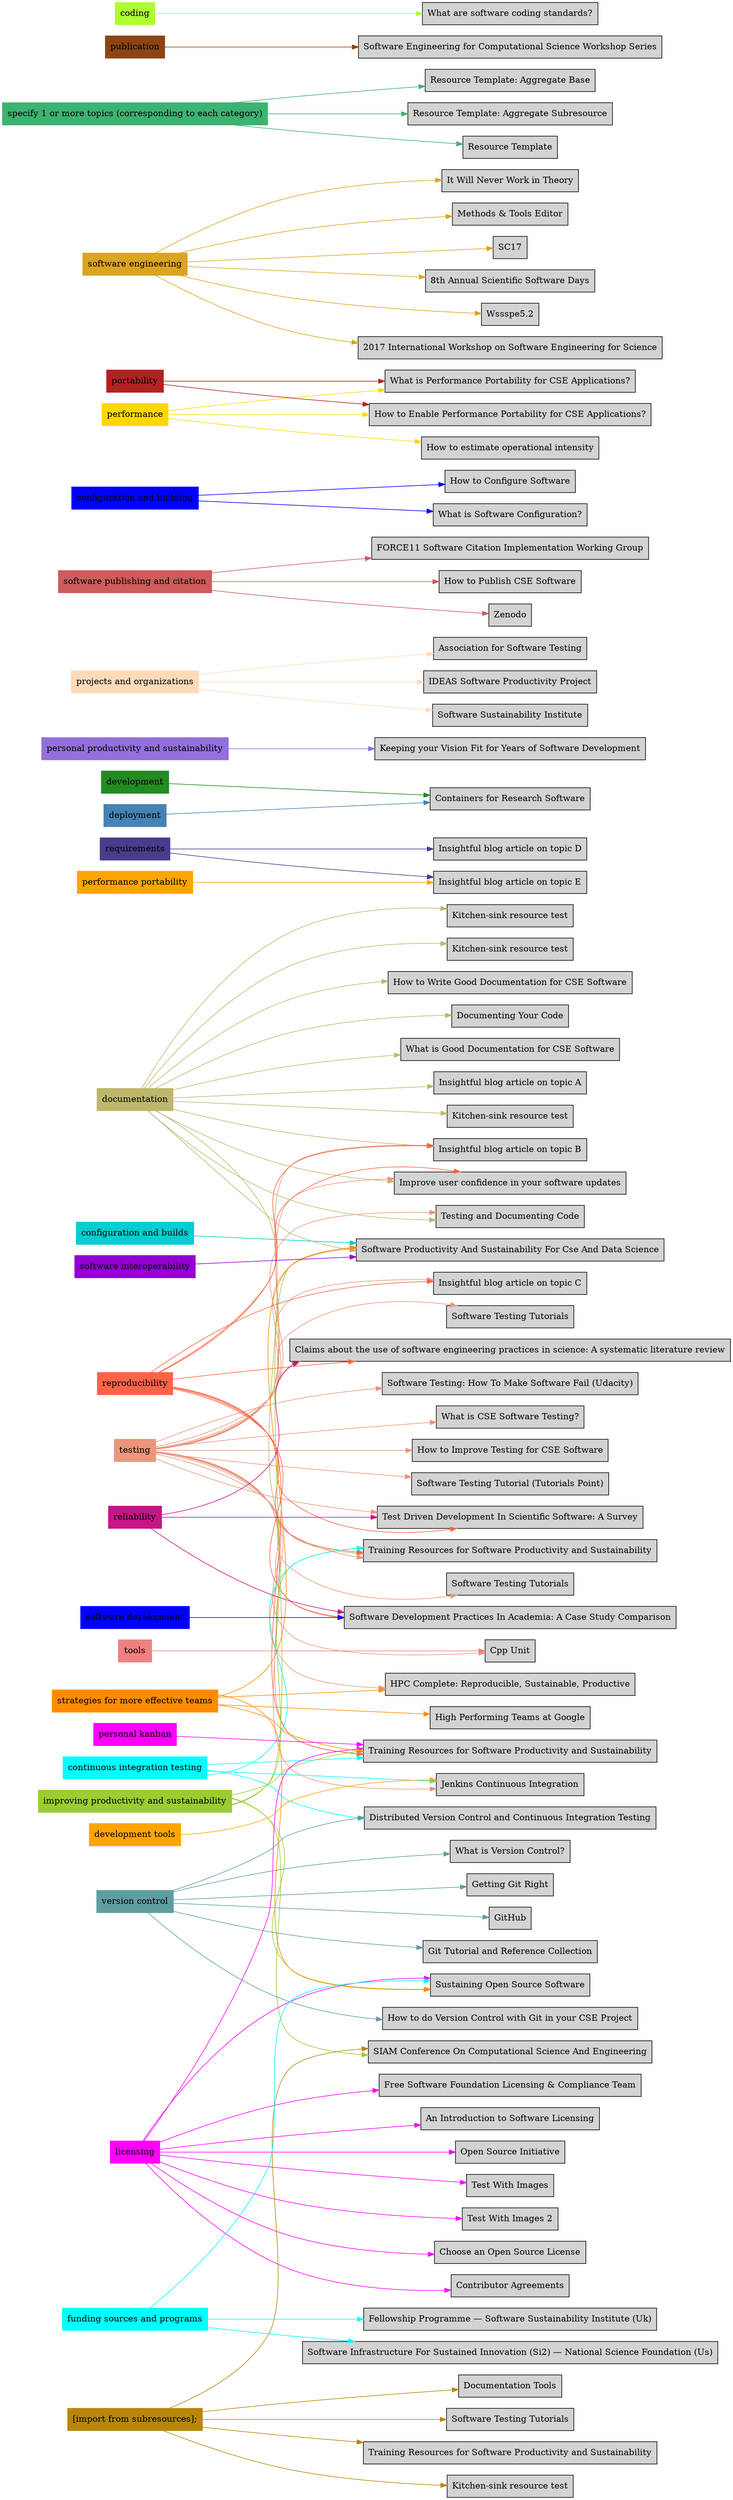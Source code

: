 digraph bettersoftware {
            rankdir = LR;
            ratio = fill;
            node [style=filled];
            node [shape = box];
"documentation" [color="darkkhaki"];
"documentation" ->  "BlogArticleSkeletonA.md" [color="darkkhaki"];
"BlogArticleSkeletonA.md" [label="Insightful blog article on topic A" URL="http://bss.parallactic.com/resources/insightful-blog-article-on-topic-a"];
"testing" [color="darksalmon"];
"testing" ->  "BlogArticleSkeletonB.md" [color="darksalmon"];
"BlogArticleSkeletonB.md" [label="Insightful blog article on topic B" URL="http://bss.parallactic.com/resources/insightful-blog-article-on-topic-b"];
"reproducibility" [color="tomato"];
"reproducibility" ->  "BlogArticleSkeletonB.md" [color="tomato"];
"BlogArticleSkeletonB.md" [label="Insightful blog article on topic B" URL="http://bss.parallactic.com/resources/insightful-blog-article-on-topic-b"];
"documentation" ->  "BlogArticleSkeletonB.md" [color="darkkhaki"];
"BlogArticleSkeletonB.md" [label="Insightful blog article on topic B" URL="http://bss.parallactic.com/resources/insightful-blog-article-on-topic-b"];
"testing" ->  "BlogArticleSkeletonC.md" [color="darksalmon"];
"BlogArticleSkeletonC.md" [label="Insightful blog article on topic C" URL="http://bss.parallactic.com/resources/insightful-blog-article-on-topic-c"];
"reproducibility" ->  "BlogArticleSkeletonC.md" [color="tomato"];
"BlogArticleSkeletonC.md" [label="Insightful blog article on topic C" URL="http://bss.parallactic.com/resources/insightful-blog-article-on-topic-c"];
"requirements" [color="darkslateblue"];
"requirements" ->  "BlogArticleSkeletonD.md" [color="darkslateblue"];
"BlogArticleSkeletonD.md" [label="Insightful blog article on topic D" URL="http://bss.parallactic.com/resources/insightful-blog-article-on-topic-d"];
"requirements" ->  "BlogArticleSkeletonE.md" [color="darkslateblue"];
"BlogArticleSkeletonE.md" [label="Insightful blog article on topic E" URL="http://bss.parallactic.com/resources/insightful-blog-article-on-topic-e"];
"performance portability" [color="orange"];
"performance portability" ->  "BlogArticleSkeletonE.md" [color="orange"];
"BlogArticleSkeletonE.md" [label="Insightful blog article on topic E" URL="http://bss.parallactic.com/resources/insightful-blog-article-on-topic-e"];
"testing" ->  "ImproveUserConfidenceInSwUpdates.md" [color="darksalmon"];
"ImproveUserConfidenceInSwUpdates.md" [label="Improve user confidence in your software updates" URL="http://bss.parallactic.com/resources/improve-user-confidence-in-your-software-updates"];
"reproducibility" ->  "ImproveUserConfidenceInSwUpdates.md" [color="tomato"];
"ImproveUserConfidenceInSwUpdates.md" [label="Improve user confidence in your software updates" URL="http://bss.parallactic.com/resources/improve-user-confidence-in-your-software-updates"];
"documentation" ->  "ImproveUserConfidenceInSwUpdates.md" [color="darkkhaki"];
"ImproveUserConfidenceInSwUpdates.md" [label="Improve user confidence in your software updates" URL="http://bss.parallactic.com/resources/improve-user-confidence-in-your-software-updates"];
"development" [color="forestgreen"];
"development" ->  "ContainersForResearchSw.md" [color="forestgreen"];
"ContainersForResearchSw.md" [label="Containers for Research Software" URL="http://bss.parallactic.com/resources/containers-for-research-software"];
"deployment" [color="steelblue"];
"deployment" ->  "ContainersForResearchSw.md" [color="steelblue"];
"ContainersForResearchSw.md" [label="Containers for Research Software" URL="http://bss.parallactic.com/resources/containers-for-research-software"];
"personal productivity and sustainability" [color="mediumpurple"];
"personal productivity and sustainability" ->  "VisionFitnessForSoftwareProductivity.md" [color="mediumpurple"];
"VisionFitnessForSoftwareProductivity.md" [label="Keeping your Vision Fit for Years of Software Development" URL="http://bss.parallactic.com/resources/keeping-your-vision-fit-for-years-of-software-development"];
"projects and organizations" [color="peachpuff"];
"projects and organizations" ->  "AssociationForSoftwareTesting.md" [color="peachpuff"];
"AssociationForSoftwareTesting.md" [label="Association for Software Testing" URL="http://bss.parallactic.com/resources/association-for-software-testing"];
"improving productivity and sustainability" [color="yellowgreen"];
"improving productivity and sustainability" ->  "BestPracticesForHPCSwDevelopersWebinarSeries.md" [color="yellowgreen"];
"BestPracticesForHPCSwDevelopersWebinarSeries.md" [label="Training Resources for Software Productivity and Sustainability" URL="http://bss.parallactic.com/resources/training-resources-for-software-productivity-and-sustainability"];
"reproducibility" ->  "BestPracticesForHPCSwDevelopersWebinarSeries.md" [color="tomato"];
"BestPracticesForHPCSwDevelopersWebinarSeries.md" [label="Training Resources for Software Productivity and Sustainability" URL="http://bss.parallactic.com/resources/training-resources-for-software-productivity-and-sustainability"];
"testing" ->  "BestPracticesForHPCSwDevelopersWebinarSeries.md" [color="darksalmon"];
"BestPracticesForHPCSwDevelopersWebinarSeries.md" [label="Training Resources for Software Productivity and Sustainability" URL="http://bss.parallactic.com/resources/training-resources-for-software-productivity-and-sustainability"];
"continuous integration testing" [color="aqua"];
"continuous integration testing" ->  "BestPracticesForHPCSwDevelopersWebinarSeries.md" [color="aqua"];
"BestPracticesForHPCSwDevelopersWebinarSeries.md" [label="Training Resources for Software Productivity and Sustainability" URL="http://bss.parallactic.com/resources/training-resources-for-software-productivity-and-sustainability"];
"documentation" ->  "BestPracticesForHPCSwDevelopersWebinarSeries.md" [color="darkkhaki"];
"BestPracticesForHPCSwDevelopersWebinarSeries.md" [label="Training Resources for Software Productivity and Sustainability" URL="http://bss.parallactic.com/resources/training-resources-for-software-productivity-and-sustainability"];
"licensing" [color="fuchsia"];
"licensing" ->  "ChooseALicense.md" [color="fuchsia"];
"ChooseALicense.md" [label="Choose an Open Source License" URL="http://bss.parallactic.com/resources/choose-an-open-source-license"];
"testing" ->  "ClaimsAboutSoftwareEnginScienceReview.md" [color="darksalmon"];
"ClaimsAboutSoftwareEnginScienceReview.md" [label="Claims about the use of software engineering practices in science: A systematic literature review", URL="http://bss.parallactic.com/resources/claims-about-the-use-of-software-engineering-practices-in-science-a-systematic-literature-review"];
"reliability" [color="mediumvioletred"];
"reliability" ->  "ClaimsAboutSoftwareEnginScienceReview.md" [color="mediumvioletred"];
"reproducibility" ->  "ClaimsAboutSoftwareEnginScienceReview.md" [color="tomato"];
"licensing" ->  "ContributorAgreements.md" [color="fuchsia"];
"ContributorAgreements.md" [label="Contributor Agreements" URL="http://bss.parallactic.com/resources/contributor-agreements"];
"testing" ->  "CppUnit.md" [color="darksalmon"];
"CppUnit.md" [label="Cpp Unit" URL="http://bss.parallactic.com/resources/cpp-unit"];
"tools" [color="lightcoral"];
"tools" ->  "CppUnit.md" [color="lightcoral"];
"improving productivity and sustainability" ->  "CseCollaborationThroughSoftwareImprovingProductivityAndSustainability.SIAM-CSE17.md" [color="yellowgreen"];
"CseCollaborationThroughSoftwareImprovingProductivityAndSustainability.SIAM-CSE17.md" [label="Training Resources for Software Productivity and Sustainability" URL="http://bss.parallactic.com/resources/training-resources-for-software-productivity-and-sustainability"];
"reproducibility" ->  "CseCollaborationThroughSoftwareImprovingProductivityAndSustainability.SIAM-CSE17.md" [color="tomato"];
"CseCollaborationThroughSoftwareImprovingProductivityAndSustainability.SIAM-CSE17.md" [label="Training Resources for Software Productivity and Sustainability" URL="http://bss.parallactic.com/resources/training-resources-for-software-productivity-and-sustainability"];
"testing" ->  "CseCollaborationThroughSoftwareImprovingProductivityAndSustainability.SIAM-CSE17.md" [color="darksalmon"];
"CseCollaborationThroughSoftwareImprovingProductivityAndSustainability.SIAM-CSE17.md" [label="Training Resources for Software Productivity and Sustainability" URL="http://bss.parallactic.com/resources/training-resources-for-software-productivity-and-sustainability"];
"continuous integration testing" ->  "CseCollaborationThroughSoftwareImprovingProductivityAndSustainability.SIAM-CSE17.md" [color="aqua"];
"CseCollaborationThroughSoftwareImprovingProductivityAndSustainability.SIAM-CSE17.md" [label="Training Resources for Software Productivity and Sustainability" URL="http://bss.parallactic.com/resources/training-resources-for-software-productivity-and-sustainability"];
"licensing" ->  "CseCollaborationThroughSoftwareImprovingProductivityAndSustainability.SIAM-CSE17.md" [color="fuchsia"];
"CseCollaborationThroughSoftwareImprovingProductivityAndSustainability.SIAM-CSE17.md" [label="Training Resources for Software Productivity and Sustainability" URL="http://bss.parallactic.com/resources/training-resources-for-software-productivity-and-sustainability"];
"strategies for more effective teams" [color="darkorange"];
"strategies for more effective teams" ->  "CseCollaborationThroughSoftwareImprovingProductivityAndSustainability.SIAM-CSE17.md" [color="darkorange"];
"CseCollaborationThroughSoftwareImprovingProductivityAndSustainability.SIAM-CSE17.md" [label="Training Resources for Software Productivity and Sustainability" URL="http://bss.parallactic.com/resources/training-resources-for-software-productivity-and-sustainability"];
"personal kanban" [color="fuchsia"];
"personal kanban" ->  "CseCollaborationThroughSoftwareImprovingProductivityAndSustainability.SIAM-CSE17.md" [color="fuchsia"];
"CseCollaborationThroughSoftwareImprovingProductivityAndSustainability.SIAM-CSE17.md" [label="Training Resources for Software Productivity and Sustainability" URL="http://bss.parallactic.com/resources/training-resources-for-software-productivity-and-sustainability"];
"continuous integration testing" ->  "DistributedVersionControlAndContinuousIntegrationTesting.md" [color="aqua"];
"DistributedVersionControlAndContinuousIntegrationTesting.md" [label="Distributed Version Control and Continuous Integration Testing" URL="http://bss.parallactic.com/resources/distributed-version-control-and-continuous-integration-testing"];
"version control" [color="cadetblue"];
"version control" ->  "DistributedVersionControlAndContinuousIntegrationTesting.md" [color="cadetblue"];
"DistributedVersionControlAndContinuousIntegrationTesting.md" [label="Distributed Version Control and Continuous Integration Testing" URL="http://bss.parallactic.com/resources/distributed-version-control-and-continuous-integration-testing"];
"documentation" ->  "DocumentationTools.Doxygen.md" [color="darkkhaki"];
"DocumentationTools.Doxygen.md" [label="Kitchen-sink resource test" URL="http://bss.parallactic.com/resources/kitchen-sink-resource-test"];
"documentation" ->  "DocumentationTools.ReadTheDocs.md" [color="darkkhaki"];
"DocumentationTools.ReadTheDocs.md" [label="Kitchen-sink resource test" URL="http://bss.parallactic.com/resources/kitchen-sink-resource-test"];
"documentation" ->  "DocumentationTools.Sphinx.md" [color="darkkhaki"];
"DocumentationTools.Sphinx.md" [label="Kitchen-sink resource test" URL="http://bss.parallactic.com/resources/kitchen-sink-resource-test"];
"[import from subresources];" [color="darkgoldenrod"];
"[import from subresources];" ->  "DocumentationTools.md" [color="darkgoldenrod"];
"DocumentationTools.md" [label="Documentation Tools" URL="http://bss.parallactic.com/resources/documentation-tools"];
"software publishing and citation" [color="indianred"];
"software publishing and citation" ->  "FORCE11SoftwareCitationImplementationWorkingGroup.md" [color="indianred"];
"FORCE11SoftwareCitationImplementationWorkingGroup.md" [label="FORCE11 Software Citation Implementation Working Group" URL="http://bss.parallactic.com/resources/force11-software-citation-implementation-working-group"];
"licensing" ->  "FSFLicensingAndComplianceTeam.md" [color="fuchsia"];
"FSFLicensingAndComplianceTeam.md" [label="Free Software Foundation Licensing & Compliance Team" URL="http://bss.parallactic.com/resources/free-software-foundation-licensing-compliance-team"]
"funding sources and programs" [color="cyan"];
"funding sources and programs" ->  "FellowshipProgrammeSoftwareSustainabilityInstituteUK.md" [color="cyan"];
"FellowshipProgrammeSoftwareSustainabilityInstituteUK.md" [label="Fellowship Programme — Software Sustainability Institute (Uk)" URL="http://bss.parallactic.com/resources/fellowship-programme-software-sustainability-institute-uk"];
"version control" ->  "GettingGitRight.md" [color="cadetblue"];
"GettingGitRight.md" [label="Getting Git Right" URL="http://bss.parallactic.com/resources/getting-git-right"];
"version control" ->  "GitHub.md" [color="cadetblue"];
"GitHub.md" [label="GitHub" URL="http://bss.parallactic.com/resources/git-hub"];
"version control" ->  "GitTutorialAndReferenceCollection.md" [color="cadetblue"];
"GitTutorialAndReferenceCollection.md" [label="Git Tutorial and Reference Collection" URL="http://bss.parallactic.com/resources/git-tutorial-and-reference-collection"];
"strategies for more effective teams" ->  "GoogleHiPerfTeams.md" [color="darkorange"];
"GoogleHiPerfTeams.md" [label="High Performing Teams at Google" URL="http://bss.parallactic.com/resources/high-performing-teams-at-google"];
"strategies for more effective teams" ->  "HerouxATPESC2016.md" [color="darkorange"];
"HerouxATPESC2016.md" [label="HPC Complete: Reproducible, Sustainable, Productive" URL="http://bss.parallactic.com/resources/hpc-complete-reproducible-sustainable-productive"];
"testing" ->  "HerouxATPESC2016.md" [color="darksalmon"];
"configuration and building" [color="blue"];
"configuration and building" ->  "HowToConfigureSw.md" [color="blue"];
"HowToConfigureSw.md" [label="How to Configure Software" URL="http://bss.parallactic.com/resources/how-to-configure-software"];
"version control" ->  "HowToDoVersionControlWithGitInYourCseProject.md" [color="cadetblue"];
"HowToDoVersionControlWithGitInYourCseProject.md" [label="How to do Version Control with Git in your CSE Project" URL="http://bss.parallactic.com/resources/how-to-do-version-control-with-git-in-your-cse-project"];
"performance" [color="gold"];
"performance" ->  "HowToEnablePerfPortabilityForCseApps.md" [color="gold"];
"HowToEnablePerfPortabilityForCseApps.md" [label="How to Enable Performance Portability for CSE Applications?" URL="http://bss.parallactic.com/resources/how-to-enable-performance-portability-for-cse-applications?"];
"portability" [color="firebrick"];
"portability" ->  "HowToEnablePerfPortabilityForCseApps.md" [color="firebrick"];
"HowToEnablePerfPortabilityForCseApps.md" [label="How to Enable Performance Portability for CSE Applications?" URL="http://bss.parallactic.com/resources/how-to-enable-performance-portability-for-cse-applications?"];
"performance" ->  "HowToEstimateOperationalIntensity.md" [color="gold"];
"HowToEstimateOperationalIntensity.md" [label="How to estimate operational intensity" URL="http://bss.parallactic.com/resources/how-to-estimate-operational-intensity"];
"testing" ->  "HowToImproveTestingForCseSw.md" [color="darksalmon"];
"HowToImproveTestingForCseSw.md" [label="How to Improve Testing for CSE Software" URL="http://bss.parallactic.com/resources/how-to-improve-testing-for-cse-software"];
"software publishing and citation" ->  "HowToPublishCseSw.md" [color="indianred"];
"HowToPublishCseSw.md" [label="How to Publish CSE Software" URL="http://bss.parallactic.com/resources/how-to-publish-cse-software"];"documentation" ->  "HowToWriteGoodDocumentation.md" [color="darkkhaki"];
"HowToWriteGoodDocumentation.md" [label="How to Write Good Documentation for CSE Software" URL="http://bss.parallactic.com/resources/how-to-write-good-documentation-for-cse-software"];
"projects and organizations" ->  "IDEASSoftwareProductivityProject.md" [color="peachpuff"];
"IDEASSoftwareProductivityProject.md" [label="IDEAS Software Productivity Project" URL="http://bss.parallactic.com/resources/ideas-software-productivity-project"];
"licensing" ->  "IntroToSoftwareLicensing.md" [color="fuchsia"];
"IntroToSoftwareLicensing.md" [label="An Introduction to Software Licensing" URL="http://bss.parallactic.com/resources/an-introduction-to-software-licensing"];
"software engineering" [color="goldenrod"];
"software engineering" ->  "ItWillNeverWorkInTheory.md" [color="goldenrod"];
"ItWillNeverWorkInTheory.md" [label="It Will Never Work in Theory" URL="http://bss.parallactic.com/resources/it-will-never-work-in-theory"];
"testing" ->  "JenkinsCI.md" [color="darksalmon"];
"JenkinsCI.md" [label="Jenkins Continuous Integration" URL="http://bss.parallactic.com/resources/jenkins-continuous-integration"];
"continuous integration testing" ->  "JenkinsCI.md" [color="aqua"];
"JenkinsCI.md" [label="Jenkins Continuous Integration" URL="http://bss.parallactic.com/resources/jenkins-continuous-integration"];
"development tools" [color="orange"];
"development tools" ->  "JenkinsCI.md" [color="orange"];
"JenkinsCI.md" [label="Jenkins Continuous Integration" URL="http://bss.parallactic.com/resources/jenkins-continuous-integration"];
"documentation" ->  "KlinvexATPESC2016.md" [color="darkkhaki"];
"KlinvexATPESC2016.md" [label="Documenting Your Code" URL="http://bss.parallactic.com/resources/documenting-your-code"];
"software engineering" ->  "MethodsAndToolsEditor.md" [color="goldenrod"];
"MethodsAndToolsEditor.md" [label="Methods & Tools Editor" URL="http://bss.parallactic.com/resources/methods-tools-editor"];
"improving productivity and sustainability" ->  "OSSSustainabilityResources.md" [color="yellowgreen"];
"OSSSustainabilityResources.md" [label="Sustaining Open Source Software" URL="http://bss.parallactic.com/resources/sustaining-open-source-software"];
"licensing" ->  "OSSSustainabilityResources.md" [color="fuchsia"];
"OSSSustainabilityResources.md" [label="Sustaining Open Source Software" URL="http://bss.parallactic.com/resources/sustaining-open-source-software"];
"strategies for more effective teams" ->  "OSSSustainabilityResources.md" [color="darkorange"];
"OSSSustainabilityResources.md" [label="Sustaining Open Source Software" URL="http://bss.parallactic.com/resources/sustaining-open-source-software"];
"funding sources and programs" ->  "OSSSustainabilityResources.md" [color="cyan"];
"OSSSustainabilityResources.md" [label="Sustaining Open Source Software" URL="http://bss.parallactic.com/resources/sustaining-open-source-software"];
"licensing" ->  "OpenSourceInitiative.md" [color="fuchsia"];
"OpenSourceInitiative.md" [label="Open Source Initiative" URL="http://bss.parallactic.com/resources/open-source-initiative"];
"specify 1 or more topics (corresponding to each category)" [color="mediumseagreen"];
"specify 1 or more topics (corresponding to each category)" ->  "ResourceTemplate.AggregateBase.md" [color="mediumseagreen"];
"ResourceTemplate.AggregateBase.md" [label="Resource Template: Aggregate Base", URL="http://bss.parallactic.com/resources/resource-template-aggregate-base"]
"specify 1 or more topics (corresponding to each category)" ->  "ResourceTemplate.AggregateSubresource.md" [color="mediumseagreen"];
"ResourceTemplate.AggregateSubresource.md" [label="Resource Template: Aggregate Subresource" URL="http://bss.parallactic.com/resources/resource-template-aggregate-subresource"]
"specify 1 or more topics (corresponding to each category)" ->  "ResourceTemplate.Basic.md" [color="mediumseagreen"];
"ResourceTemplate.Basic.md" [label="Resource Template" URL="http://bss.parallactic.com/resources/resource-template"];
"testing" ->  "SoftwareDevelopmentPracticesInAcademiaACaseStudyComparison.md" [color="darksalmon"];
"reliability" ->  "SoftwareDevelopmentPracticesInAcademiaACaseStudyComparison.md" [color="mediumvioletred"];
"reproducibility" ->  "SoftwareDevelopmentPracticesInAcademiaACaseStudyComparison.md" [color="tomato"];
"software development" [color="blue"];
"software development" ->  "SoftwareDevelopmentPracticesInAcademiaACaseStudyComparison.md" [color="blue"];
"SoftwareDevelopmentPracticesInAcademiaACaseStudyComparison.md" [label="Software Development Practices In Academia: A Case Study Comparison", URL="http://bss.parallactic.com/resources/software-development-practices-in-academia-a-case-study-comparison"];
"funding sources and programs" ->  "SoftwareInfrastructureForSustainedInnovationSI2NationalScienceFoundationUS.md" [color="cyan"];
"SoftwareInfrastructureForSustainedInnovationSI2NationalScienceFoundationUS.md" [label="Software Infrastructure For Sustained Innovation (Si2) — National Science Foundation (Us)" URL="http://bss.parallactic.com/resources/software-infrastructure-for-sustained-innovation-si2-national-science-foundation-us"];
"projects and organizations" ->  "SoftwareSustainabilityInstitute.md" [color="peachpuff"];
"SoftwareSustainabilityInstitute.md" [label="Software Sustainability Institute" URL="http://bss.parallactic.com/resources/software-sustainability-institute"];
"publication" [color="saddlebrown"];
"publication" ->  "SwEngForComputationalScienceWorkshopSeries.md" [color="saddlebrown"];
"SwEngForComputationalScienceWorkshopSeries.md" [label="Software Engineering for Computational Science Workshop Series" URL="http://bss.parallactic.com/resources/software-engineering-for-computational-science-workshop-series"];
"improving productivity and sustainability" ->  "SwProductivityAndSustainabilityForCseAndDataScience.SIAM-CSE17.md" [color="yellowgreen"];
"SwProductivityAndSustainabilityForCseAndDataScience.SIAM-CSE17.md" [label="Software Productivity And Sustainability For Cse And Data Science" URL="http://bss.parallactic.com/events/siam-conference-on-computational-science-and-engineering-cse17 "]
"configuration and builds" [color="darkturquoise"];
"configuration and builds" ->  "SwProductivityAndSustainabilityForCseAndDataScience.SIAM-CSE17.md" [color="darkturquoise"];
"testing" ->  "SwProductivityAndSustainabilityForCseAndDataScience.SIAM-CSE17.md" [color="darksalmon"];
"documentation" ->  "SwProductivityAndSustainabilityForCseAndDataScience.SIAM-CSE17.md" [color="darkkhaki"];
"software interoperability" [color="darkviolet"];
"software interoperability" ->  "SwProductivityAndSustainabilityForCseAndDataScience.SIAM-CSE17.md" [color="darkviolet"];
"strategies for more effective teams" ->  "SwProductivityAndSustainabilityForCseAndDataScience.SIAM-CSE17.md" [color="darkorange"];
"testing" ->  "SwTestingTutorialTutorialsPoint.md" [color="darksalmon"];
"SwTestingTutorialTutorialsPoint.md" [label="Software Testing Tutorial (Tutorials Point)" URL="http://bss.parallactic.com/resources/software-testing-tutorial-tutorials-point"];
"testing" ->  "SwTestingTutorials.Cse.md" [color="darksalmon"];
"SwTestingTutorials.Cse.md" [label="Software Testing Tutorials" URL="http://bss.parallactic.com/resources/software-testing-tutorials"];
"testing" ->  "SwTestingTutorials.General.md" [color="darksalmon"];
"SwTestingTutorials.General.md" [label="Software Testing Tutorials" URL="http://bss.parallactic.com/resources/software-testing-tutorials"];
"[import from subresources];" ->  "SwTestingTutorials.md" [color="darkgoldenrod"];
"SwTestingTutorials.md" [label="Software Testing Tutorials" URL="http://bss.parallactic.com/resources/software-testing-tutorials"];
"testing" ->  "SwTestingUdacity.md" [color="darksalmon"];
"SwTestingUdacity.md" [label="Software Testing: How To Make Software Fail (Udacity)" URL="http://bss.parallactic.com/resources/software-testing-how-to-make-software-fail-udacity"];
"testing" ->  "TestDrivenDevptInScientificSwASurvey.md" [color="darksalmon"];
"TestDrivenDevptInScientificSwASurvey.md" [label="Test Driven Development In Scientific Software: A Survey" URL="http://bss.parallactic.com/resources/test-driven-development-in-scientific-software-a-survey"];
"reliability" ->  "TestDrivenDevptInScientificSwASurvey.md" [color="mediumvioletred"];
"reproducibility" ->  "TestDrivenDevptInScientificSwASurvey.md" [color="tomato"];
"licensing" ->  "TestImages.md" [color="fuchsia"];
"TestImages.md" [label="Test With Images" URL="http://bss.parallactic.com/resources/test-with-images"];
"licensing" ->  "TestImages2.md" [color="fuchsia"];
"TestImages2.md" [label="Test With Images 2\n" URL="http://bss.parallactic.com/resources/test-with-images-2 "];
"testing" ->  "TestingAndDocumentingCode.md" [color="darksalmon"];
"TestingAndDocumentingCode.md" [label="Testing and Documenting Code" URL="http://bss.parallactic.com/resources/testing-and-documenting-code"];
"documentation" ->  "TestingAndDocumentingCode.md" [color="darkkhaki"];
"TestingAndDocumentingCode.md" [label="Testing and Documenting Code" URL="http://bss.parallactic.com/resources/testing-and-documenting-code"];
"[import from subresources];" ->  "Training.ProductivityAndSustainability.md" [color="darkgoldenrod"];
"Training.ProductivityAndSustainability.md" [label="Training Resources for Software Productivity and Sustainability" URL="http://bss.parallactic.com/resources/training-resources-for-software-productivity-and-sustainability"];
"coding" [color="greenyellow"];
"coding" ->  "WhatAreSwCodingStandards.md" [color="greenyellow"];
"WhatAreSwCodingStandards.md" [label="What are software coding standards?" URL="http://bss.parallactic.com/resources/what-are-software-coding-standards?"];
"testing" ->  "WhatIsCseSwTesting.md" [color="darksalmon"];
"WhatIsCseSwTesting.md" [label="What is CSE Software Testing?" URL="http://bss.parallactic.com/resources/what-is-cse-software-testing?"];
"documentation" ->  "WhatIsGoodDocumentation.md" [color="darkkhaki"];
"WhatIsGoodDocumentation.md" [label="What is Good Documentation for CSE Software" URL="http://bss.parallactic.com/resources/what-is-good-documentation-for-cse-software"];
"performance" ->  "WhatIsPerfPortabilityForCseApps.md" [color="gold"];
"WhatIsPerfPortabilityForCseApps.md" [label="What is Performance Portability for CSE Applications?" URL="http://bss.parallactic.com/resources/what-is-performance-portability-for-cse-applications?"];
"portability" ->  "WhatIsPerfPortabilityForCseApps.md" [color="firebrick"];
"WhatIsPerfPortabilityForCseApps.md" [label="What is Performance Portability for CSE Applications?" URL="http://bss.parallactic.com/resources/what-is-performance-portability-for-cse-applications?"];
"configuration and building" ->  "WhatIsSwConfiguration.md" [color="blue"];
"WhatIsSwConfiguration.md" [label="What is Software Configuration?" URL="http://bss.parallactic.com/resources/what-is-software-configuration?"];
"version control" ->  "WhatIsVersionControl.md" [color="cadetblue"];
"WhatIsVersionControl.md" [label="What is Version Control?" URL="http://bss.parallactic.com/resources/what-is-version-control?"];
"software publishing and citation" ->  "Zenodo.md" [color="indianred"];
"Zenodo.md" [label="Zenodo" URL="http://bss.parallactic.com/resources/zenodo"];
"[import from subresources];" ->  "kitchen-sink-TEST.md" [color="darkgoldenrod"];
"kitchen-sink-TEST.md" [label="Kitchen-sink resource test" URL="http://bss.parallactic.com/resources/kitchen-sink-resource-test"];
"software engineering" ->  "Conference.SC17.md" [color="goldenrod"];
"Conference.SC17.md" [label="SC17" URL="http://bss.parallactic.com/events/sc17"];
"improving productivity and sustainability" ->  "Conference.SIAM-CSE17.md" [color="yellowgreen"];
"[import from subresources];" ->  "Conference.SIAM-CSE17.md" [color="darkgoldenrod"];
"Conference.SIAM-CSE17.md" [label="SIAM Conference On Computational Science And Engineering" URL="http://bss.parallactic.com/events/siam-conference-on-computational-science-and-engineering-cse17 "]
"software engineering" ->  "Conference.ScientificSoftwareDays17.md" [color="goldenrod"];
"Conference.ScientificSoftwareDays17.md" [label="8th Annual Scientific Software Days" URL="http://bss.parallactic.com/resources/8th-annual-scientific-software-days"];
"software engineering" ->  "WSSSPE5.2.md" [color="goldenrod"];
"WSSSPE5.2.md" [label="Wssspe5.2\n" URL="http://bss.parallactic.com/events/wssspe5-2 "];
"software engineering" ->  "Workshop.SE4Science17.md" [color="goldenrod"];
"Workshop.SE4Science17.md" [label="2017 International Workshop on Software Engineering for Science" URL="http://bss.parallactic.com/resources/2017-international-workshop-on-software-engineering-for-science"];
}